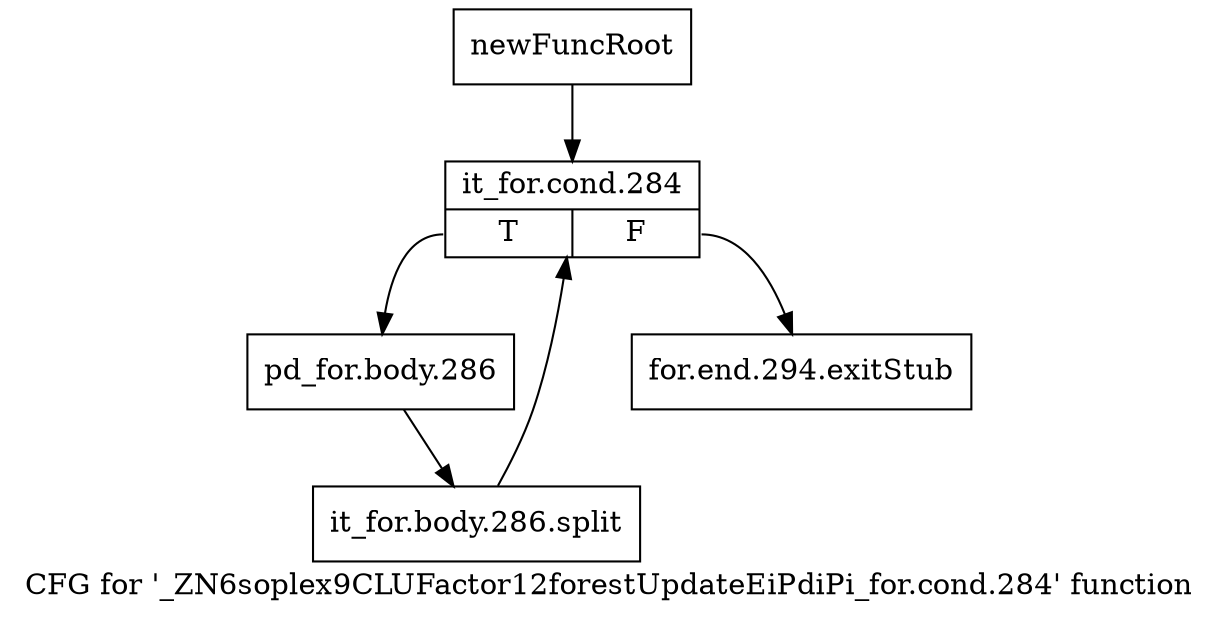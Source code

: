 digraph "CFG for '_ZN6soplex9CLUFactor12forestUpdateEiPdiPi_for.cond.284' function" {
	label="CFG for '_ZN6soplex9CLUFactor12forestUpdateEiPdiPi_for.cond.284' function";

	Node0x2cc9280 [shape=record,label="{newFuncRoot}"];
	Node0x2cc9280 -> Node0x2cc9320;
	Node0x2cc92d0 [shape=record,label="{for.end.294.exitStub}"];
	Node0x2cc9320 [shape=record,label="{it_for.cond.284|{<s0>T|<s1>F}}"];
	Node0x2cc9320:s0 -> Node0x2cc9370;
	Node0x2cc9320:s1 -> Node0x2cc92d0;
	Node0x2cc9370 [shape=record,label="{pd_for.body.286}"];
	Node0x2cc9370 -> Node0x3306c00;
	Node0x3306c00 [shape=record,label="{it_for.body.286.split}"];
	Node0x3306c00 -> Node0x2cc9320;
}
